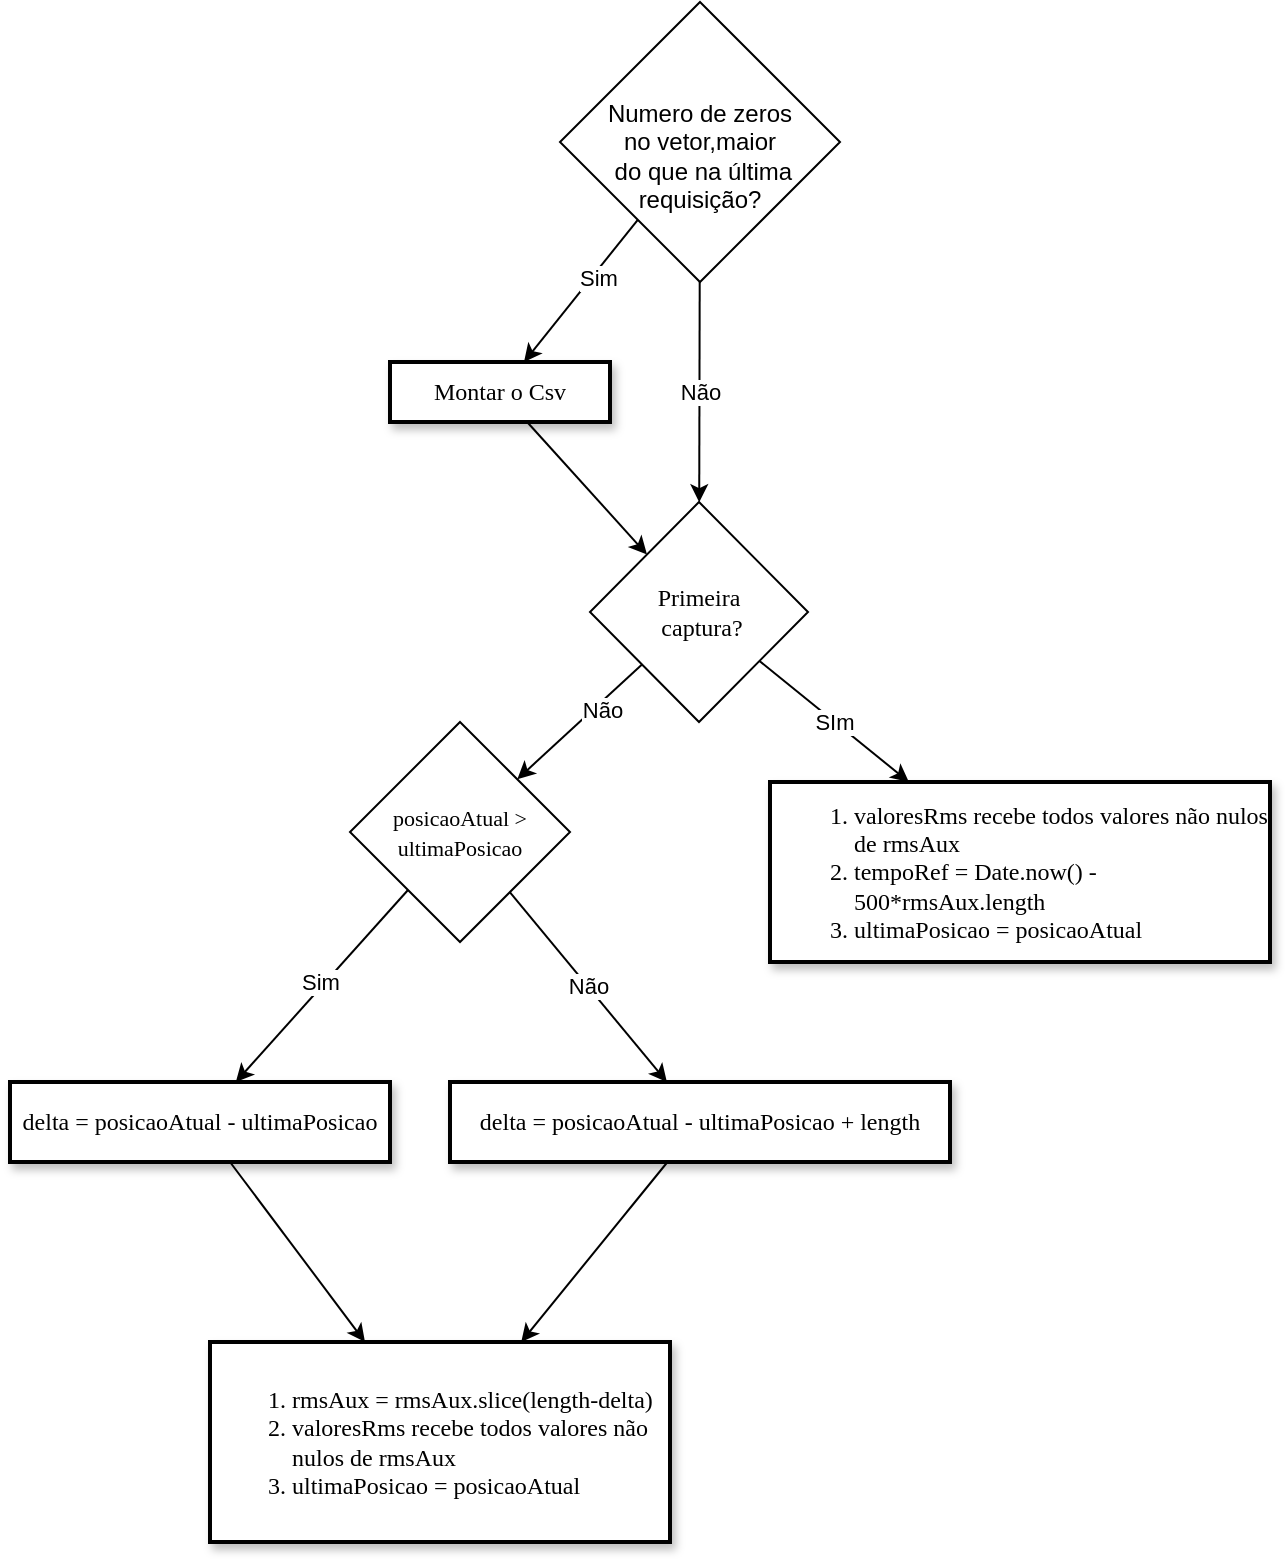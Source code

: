 <mxfile version="13.1.9" type="google"><diagram id="skX_IXZMPwjcB9DrErXt" name="Page-1"><mxGraphModel dx="1422" dy="756" grid="1" gridSize="10" guides="1" tooltips="1" connect="1" arrows="1" fold="1" page="1" pageScale="1" pageWidth="827" pageHeight="1169" math="0" shadow="0"><root><mxCell id="0"/><mxCell id="1" parent="0"/><mxCell id="Ym6IQamKWzQ2KMrpWoql-4" value="&lt;ol&gt;&lt;li&gt;valoresRms recebe todos valores não nulos de rmsAux&lt;/li&gt;&lt;li&gt;tempoRef = Date.now() - 500*rmsAux.length&lt;/li&gt;&lt;li&gt;ultimaPosicao = posicaoAtual&lt;/li&gt;&lt;/ol&gt;" style="whiteSpace=wrap;html=1;rounded=0;shadow=1;labelBackgroundColor=none;strokeWidth=2;fontFamily=Verdana;fontSize=12;align=left;" parent="1" vertex="1"><mxGeometry x="440" y="630" width="250" height="90" as="geometry"/></mxCell><mxCell id="Ym6IQamKWzQ2KMrpWoql-7" value="&lt;div&gt;&lt;font style=&quot;font-size: 12px&quot;&gt;delta = posicaoAtual - ultimaPosicao&lt;/font&gt;&lt;/div&gt;" style="whiteSpace=wrap;html=1;rounded=0;shadow=1;labelBackgroundColor=none;strokeWidth=2;fontFamily=Verdana;fontSize=12;align=center;" parent="1" vertex="1"><mxGeometry x="60" y="780" width="190" height="40" as="geometry"/></mxCell><mxCell id="Ym6IQamKWzQ2KMrpWoql-8" value="&lt;div&gt;&lt;font style=&quot;font-size: 12px&quot;&gt;delta = posicaoAtual - ultimaPosicao + length&lt;/font&gt;&lt;br&gt;&lt;/div&gt;" style="whiteSpace=wrap;html=1;rounded=0;shadow=1;labelBackgroundColor=none;strokeWidth=2;fontFamily=Verdana;fontSize=12;align=center;" parent="1" vertex="1"><mxGeometry x="280" y="780" width="250" height="40" as="geometry"/></mxCell><mxCell id="Ym6IQamKWzQ2KMrpWoql-9" value="&lt;div style=&quot;text-align: left&quot;&gt;&lt;ol&gt;&lt;li&gt;&lt;span&gt;rmsAux = rmsAux.slice(length-delta)&lt;/span&gt;&lt;br&gt;&lt;/li&gt;&lt;li&gt;valoresRms recebe todos valores não nulos de rmsAux&lt;/li&gt;&lt;li&gt;ultimaPosicao = posicaoAtual&lt;/li&gt;&lt;/ol&gt;&lt;/div&gt;" style="whiteSpace=wrap;html=1;rounded=0;shadow=1;labelBackgroundColor=none;strokeWidth=2;fontFamily=Verdana;fontSize=12;align=center;" parent="1" vertex="1"><mxGeometry x="160" y="910" width="230" height="100" as="geometry"/></mxCell><mxCell id="Ym6IQamKWzQ2KMrpWoql-13" value="SIm" style="endArrow=classic;html=1;" parent="1" source="DG2oKZykDK7Rmf96a6oI-4" target="Ym6IQamKWzQ2KMrpWoql-4" edge="1"><mxGeometry width="50" height="50" relative="1" as="geometry"><mxPoint x="434" y="580" as="sourcePoint"/><mxPoint x="550" y="560" as="targetPoint"/></mxGeometry></mxCell><mxCell id="Ym6IQamKWzQ2KMrpWoql-14" value="" style="endArrow=classic;html=1;" parent="1" source="DG2oKZykDK7Rmf96a6oI-4" target="DG2oKZykDK7Rmf96a6oI-1" edge="1"><mxGeometry width="50" height="50" relative="1" as="geometry"><mxPoint x="373.636" y="580" as="sourcePoint"/><mxPoint x="309.167" y="650" as="targetPoint"/></mxGeometry></mxCell><mxCell id="Ym6IQamKWzQ2KMrpWoql-15" value="Não&lt;br&gt;" style="edgeLabel;html=1;align=center;verticalAlign=middle;resizable=0;points=[];" parent="Ym6IQamKWzQ2KMrpWoql-14" vertex="1" connectable="0"><mxGeometry x="-0.286" y="3" relative="1" as="geometry"><mxPoint as="offset"/></mxGeometry></mxCell><mxCell id="Ym6IQamKWzQ2KMrpWoql-16" value="Não" style="endArrow=classic;html=1;" parent="1" source="DG2oKZykDK7Rmf96a6oI-1" target="Ym6IQamKWzQ2KMrpWoql-8" edge="1"><mxGeometry width="50" height="50" relative="1" as="geometry"><mxPoint x="307.692" y="690" as="sourcePoint"/><mxPoint x="430" y="730" as="targetPoint"/></mxGeometry></mxCell><mxCell id="Ym6IQamKWzQ2KMrpWoql-17" value="" style="endArrow=classic;html=1;" parent="1" source="DG2oKZykDK7Rmf96a6oI-1" target="Ym6IQamKWzQ2KMrpWoql-7" edge="1"><mxGeometry width="50" height="50" relative="1" as="geometry"><mxPoint x="269.231" y="690" as="sourcePoint"/><mxPoint x="430" y="730" as="targetPoint"/></mxGeometry></mxCell><mxCell id="Ym6IQamKWzQ2KMrpWoql-18" value="Sim" style="edgeLabel;html=1;align=center;verticalAlign=middle;resizable=0;points=[];" parent="Ym6IQamKWzQ2KMrpWoql-17" vertex="1" connectable="0"><mxGeometry x="0.167" relative="1" as="geometry"><mxPoint x="6.2" y="-10.31" as="offset"/></mxGeometry></mxCell><mxCell id="Ym6IQamKWzQ2KMrpWoql-19" value="" style="endArrow=classic;html=1;" parent="1" source="Ym6IQamKWzQ2KMrpWoql-7" target="Ym6IQamKWzQ2KMrpWoql-9" edge="1"><mxGeometry width="50" height="50" relative="1" as="geometry"><mxPoint x="380" y="780" as="sourcePoint"/><mxPoint x="430" y="730" as="targetPoint"/></mxGeometry></mxCell><mxCell id="Ym6IQamKWzQ2KMrpWoql-20" value="" style="endArrow=classic;html=1;" parent="1" source="Ym6IQamKWzQ2KMrpWoql-8" target="Ym6IQamKWzQ2KMrpWoql-9" edge="1"><mxGeometry width="50" height="50" relative="1" as="geometry"><mxPoint x="420" y="890" as="sourcePoint"/><mxPoint x="470" y="840" as="targetPoint"/></mxGeometry></mxCell><mxCell id="DG2oKZykDK7Rmf96a6oI-1" value="&lt;span style=&quot;font-family: &amp;#34;verdana&amp;#34; ; font-size: 11px&quot;&gt;posicaoAtual &amp;gt; ultimaPosicao&lt;/span&gt;" style="rhombus;whiteSpace=wrap;html=1;" parent="1" vertex="1"><mxGeometry x="230" y="600" width="110" height="110" as="geometry"/></mxCell><mxCell id="DG2oKZykDK7Rmf96a6oI-4" value="&lt;span style=&quot;font-family: &amp;#34;verdana&amp;#34;&quot;&gt;Primeira&lt;br&gt;&amp;nbsp;captura?&lt;/span&gt;" style="rhombus;whiteSpace=wrap;html=1;" parent="1" vertex="1"><mxGeometry x="350" y="490" width="109" height="110" as="geometry"/></mxCell><mxCell id="yPwfdCglZu2i6nOZFivE-1" value="&lt;br&gt;Numero de zeros&lt;br&gt;no vetor,maior&lt;br&gt;&amp;nbsp;do que na última requisição?" style="rhombus;whiteSpace=wrap;html=1;align=center;" parent="1" vertex="1"><mxGeometry x="335" y="240" width="140" height="140" as="geometry"/></mxCell><mxCell id="yPwfdCglZu2i6nOZFivE-2" value="&lt;font style=&quot;font-size: 12px&quot;&gt;Montar o Csv&lt;/font&gt;" style="whiteSpace=wrap;html=1;rounded=0;shadow=1;labelBackgroundColor=none;strokeWidth=2;fontFamily=Verdana;fontSize=12;align=center;" parent="1" vertex="1"><mxGeometry x="250" y="420" width="110" height="30" as="geometry"/></mxCell><mxCell id="yPwfdCglZu2i6nOZFivE-3" value="" style="endArrow=classic;html=1;" parent="1" source="yPwfdCglZu2i6nOZFivE-1" target="yPwfdCglZu2i6nOZFivE-2" edge="1"><mxGeometry width="50" height="50" relative="1" as="geometry"><mxPoint x="390" y="600" as="sourcePoint"/><mxPoint x="440" y="550" as="targetPoint"/></mxGeometry></mxCell><mxCell id="yPwfdCglZu2i6nOZFivE-4" value="Sim" style="edgeLabel;html=1;align=center;verticalAlign=middle;resizable=0;points=[];" parent="yPwfdCglZu2i6nOZFivE-3" vertex="1" connectable="0"><mxGeometry x="-0.217" y="2" relative="1" as="geometry"><mxPoint as="offset"/></mxGeometry></mxCell><mxCell id="yPwfdCglZu2i6nOZFivE-5" value="" style="endArrow=classic;html=1;" parent="1" source="yPwfdCglZu2i6nOZFivE-2" target="DG2oKZykDK7Rmf96a6oI-4" edge="1"><mxGeometry width="50" height="50" relative="1" as="geometry"><mxPoint x="390" y="600" as="sourcePoint"/><mxPoint x="440" y="550" as="targetPoint"/></mxGeometry></mxCell><mxCell id="yPwfdCglZu2i6nOZFivE-6" value="Não" style="endArrow=classic;html=1;" parent="1" source="yPwfdCglZu2i6nOZFivE-1" target="DG2oKZykDK7Rmf96a6oI-4" edge="1"><mxGeometry width="50" height="50" relative="1" as="geometry"><mxPoint x="390" y="600" as="sourcePoint"/><mxPoint x="440" y="550" as="targetPoint"/></mxGeometry></mxCell></root></mxGraphModel></diagram></mxfile>